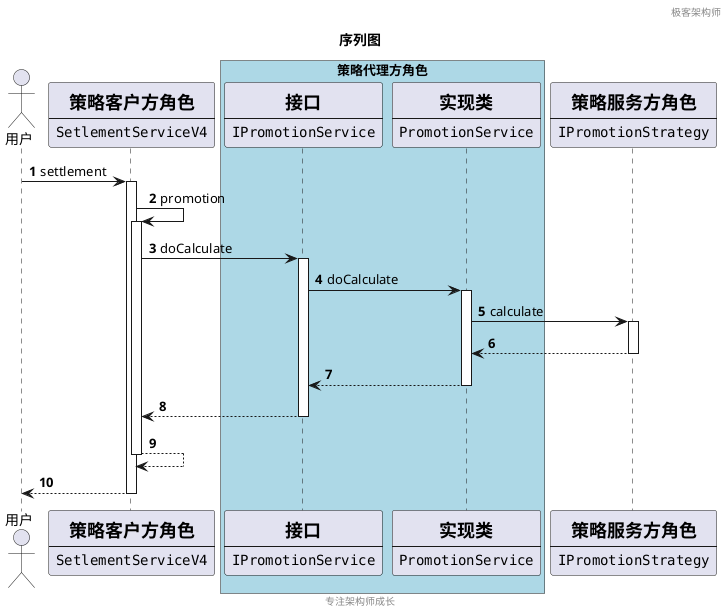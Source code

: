 @startuml

header 极客架构师
footer 专注架构师成长
title 序列图
autonumber

actor 用户
participant SetlementServiceV4 [
                               =策略客户方角色
                               ----
                               ""SetlementServiceV4""
                               ]
box "策略代理方角色" #LightBlue
participant IPromotionService [
                               =接口
                               ----
                               ""IPromotionService""
                               ]
participant PromotionService [
                               =实现类
                               ----
                               ""PromotionService""
                               ]
end box
participant IPromotionStrategy [
                               =策略服务方角色
                               ----
                               ""IPromotionStrategy""
                               ]
用户 -> SetlementServiceV4 : settlement
activate SetlementServiceV4
SetlementServiceV4 -> SetlementServiceV4 : promotion
activate SetlementServiceV4
SetlementServiceV4 -> IPromotionService : doCalculate
activate IPromotionService
IPromotionService -> PromotionService : doCalculate
activate PromotionService
PromotionService -> IPromotionStrategy : calculate
activate IPromotionStrategy
IPromotionStrategy --> PromotionService
deactivate IPromotionStrategy
PromotionService --> IPromotionService
deactivate PromotionService
IPromotionService --> SetlementServiceV4
deactivate IPromotionService
SetlementServiceV4 --> SetlementServiceV4
deactivate SetlementServiceV4
return
@enduml